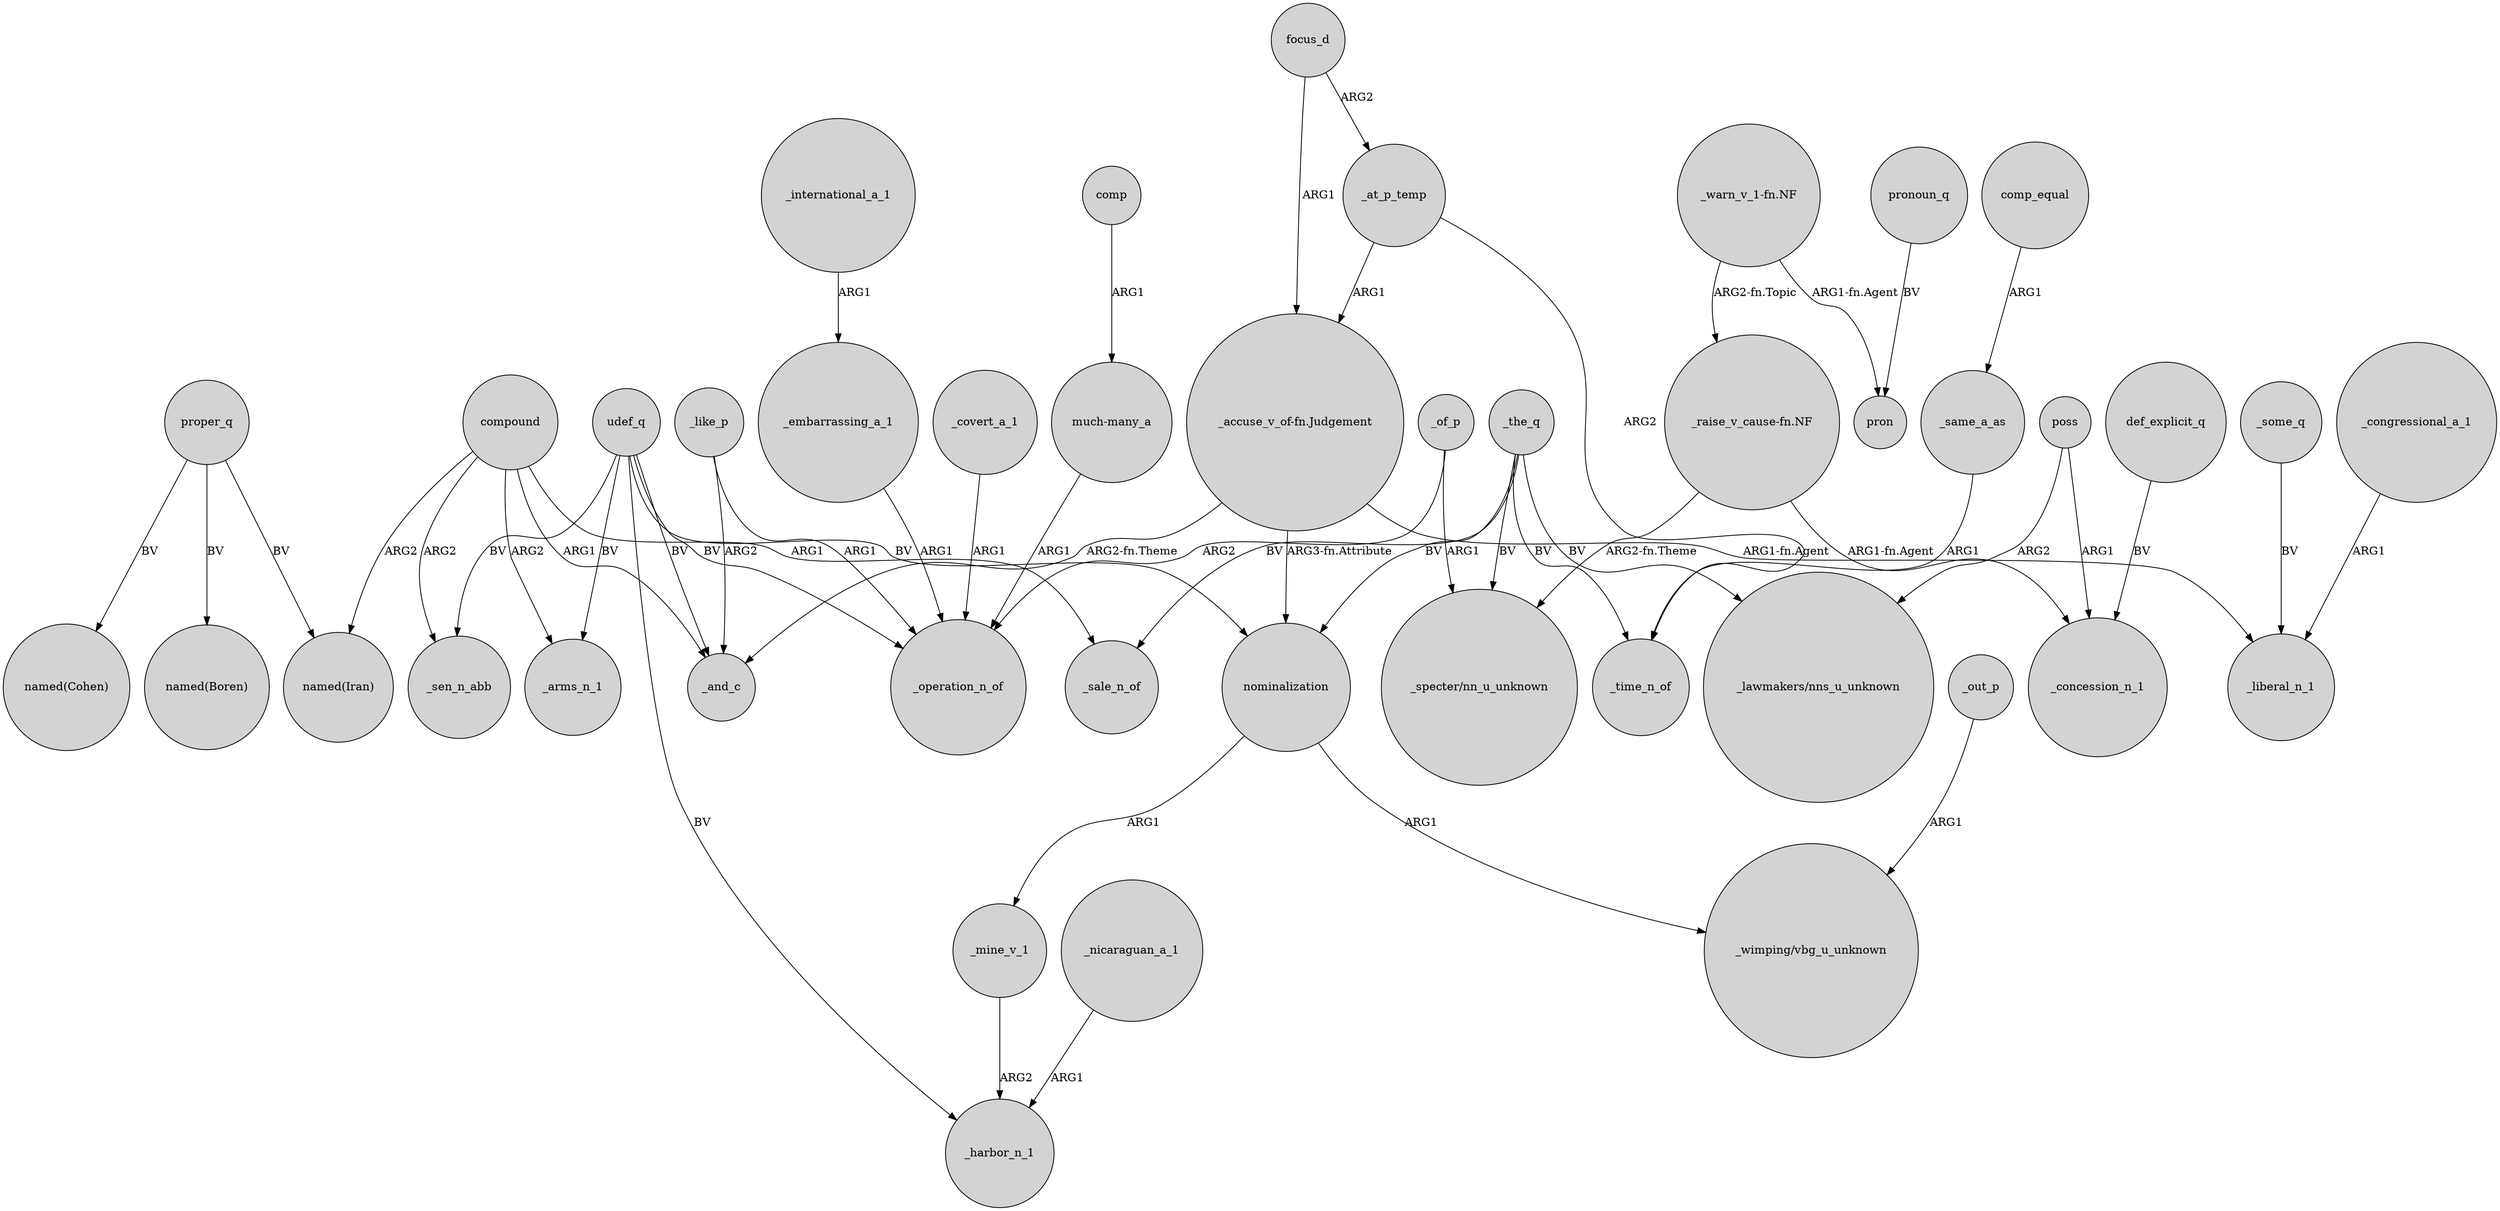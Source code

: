 digraph {
	node [shape=circle style=filled]
	focus_d -> _at_p_temp [label=ARG2]
	_of_p -> "_specter/nn_u_unknown" [label=ARG1]
	"_accuse_v_of-fn.Judgement" -> _and_c [label="ARG2-fn.Theme"]
	"_warn_v_1-fn.NF" -> pron [label="ARG1-fn.Agent"]
	udef_q -> _sen_n_abb [label=BV]
	nominalization -> _mine_v_1 [label=ARG1]
	def_explicit_q -> _concession_n_1 [label=BV]
	_the_q -> "_specter/nn_u_unknown" [label=BV]
	_out_p -> "_wimping/vbg_u_unknown" [label=ARG1]
	_the_q -> "_lawmakers/nns_u_unknown" [label=BV]
	_at_p_temp -> _time_n_of [label=ARG2]
	_international_a_1 -> _embarrassing_a_1 [label=ARG1]
	_covert_a_1 -> _operation_n_of [label=ARG1]
	compound -> _arms_n_1 [label=ARG2]
	focus_d -> "_accuse_v_of-fn.Judgement" [label=ARG1]
	compound -> _sen_n_abb [label=ARG2]
	"much-many_a" -> _operation_n_of [label=ARG1]
	"_raise_v_cause-fn.NF" -> _concession_n_1 [label="ARG1-fn.Agent"]
	_nicaraguan_a_1 -> _harbor_n_1 [label=ARG1]
	_mine_v_1 -> _harbor_n_1 [label=ARG2]
	udef_q -> _arms_n_1 [label=BV]
	_some_q -> _liberal_n_1 [label=BV]
	poss -> _concession_n_1 [label=ARG1]
	_embarrassing_a_1 -> _operation_n_of [label=ARG1]
	pronoun_q -> pron [label=BV]
	_the_q -> _time_n_of [label=BV]
	proper_q -> "named(Iran)" [label=BV]
	proper_q -> "named(Cohen)" [label=BV]
	comp_equal -> _same_a_as [label=ARG1]
	comp -> "much-many_a" [label=ARG1]
	_the_q -> _sale_n_of [label=BV]
	poss -> "_lawmakers/nns_u_unknown" [label=ARG2]
	compound -> _and_c [label=ARG1]
	"_warn_v_1-fn.NF" -> "_raise_v_cause-fn.NF" [label="ARG2-fn.Topic"]
	proper_q -> "named(Boren)" [label=BV]
	udef_q -> nominalization [label=BV]
	nominalization -> "_wimping/vbg_u_unknown" [label=ARG1]
	compound -> _sale_n_of [label=ARG1]
	compound -> "named(Iran)" [label=ARG2]
	_like_p -> _operation_n_of [label=ARG1]
	_at_p_temp -> "_accuse_v_of-fn.Judgement" [label=ARG1]
	_of_p -> _operation_n_of [label=ARG2]
	udef_q -> _harbor_n_1 [label=BV]
	_same_a_as -> _time_n_of [label=ARG1]
	"_accuse_v_of-fn.Judgement" -> _liberal_n_1 [label="ARG1-fn.Agent"]
	udef_q -> _and_c [label=BV]
	udef_q -> _operation_n_of [label=BV]
	_like_p -> _and_c [label=ARG2]
	"_accuse_v_of-fn.Judgement" -> nominalization [label="ARG3-fn.Attribute"]
	"_raise_v_cause-fn.NF" -> "_specter/nn_u_unknown" [label="ARG2-fn.Theme"]
	_congressional_a_1 -> _liberal_n_1 [label=ARG1]
	_the_q -> nominalization [label=BV]
}
